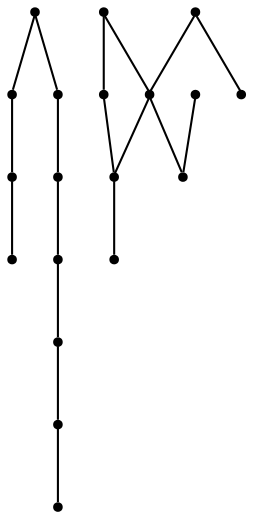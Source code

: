 graph {
  node [shape=point,comment="{\"directed\":false,\"doi\":\"10.1007/978-3-030-04414-5_2\",\"figure\":\"7 (2)\"}"]

  v0 [pos="852.494147590836,306.73274061337395"]
  v1 [pos="646.5686367598288,254.48129974405947"]
  v2 [pos="784.5583169517622,558.0083469613628"]
  v3 [pos="816.8874156732843,584.7632591293338"]
  v4 [pos="773.4106950335605,591.4506200371014"]
  v5 [pos="714.9930331091798,467.0739624177768"]
  v6 [pos="676.278560350583,308.78094613631765"]
  v7 [pos="812.5388104492823,338.492635798223"]
  v8 [pos="675.0856893258835,495.15522528934866"]
  v9 [pos="658.8299621226959,635.5654343900592"]
  v10 [pos="636.6576664919114,459.6863744361703"]
  v11 [pos="635.1835121015253,682.8609262601414"]
  v12 [pos="390.41010411448667,569.30990510589"]
  v13 [pos="601.1853763864775,639.9952036301529"]
  v14 [pos="572.8027020441228,289.31459215163136"]
  v15 [pos="440.8400036185664,468.44516625179983"]
  v16 [pos="433.8836930246389,529.3082015023493"]
  v17 [pos="401.0044988501644,410.3280995770457"]
  v18 [pos="352.1488101117184,491.05155730423115"]

  v0 -- v1 [id="-1",pos="852.494147590836,306.73274061337395 795.5142515848137,259.9424922724936 721.0898588038459,240.58965811922485 646.5686367598288,254.48129974405947"]
  v2 -- v3 [id="-2",pos="784.5583169517622,558.0083469613628 799.1439420554277,559.2823491416674 811.8626430096915,569.6671960974917 816.8874156732843,584.7632591293338"]
  v18 -- v17 [id="-3",pos="352.1488101117184,491.05155730423115 343.95897164852573,455.52128079237775 364.98731164492506,419.6576619832276 401.0044988501644,410.3280995770457"]
  v12 -- v18 [id="-4",pos="390.41010411448667,569.30990510589 360.30322982625324,554.2732965159332 344.7090606236902,521.9102089934129 352.1488101117184,491.05155730423115"]
  v4 -- v2 [id="-5",pos="773.4106950335605,591.4506200371014 768.6849628012966,579.5019781875111 772.7855890933813,565.0873600308214 784.5583169517622,558.0083469613628"]
  v17 -- v14 [id="-7",pos="401.0044988501644,410.3280995770457 426.0428754890856,336.5828923578514 495.63728282697366,287.34647525922696 572.8027020441228,289.31459215163136"]
  v15 -- v16 [id="-8",pos="440.8400036185664,468.44516625179983 436.11947768800155,470.5859871700438 432.8689331579113,473.22388855441267 430.1226765743742,476.349348156059 416.6830419344604,491.6474211665791 418.1874485145662,514.9425299303025 433.8836930246389,529.3082015023493"]
  v15 -- v10 [id="-9",pos="440.8400036185664,468.44516625179983 496.3624133481917,424.44174154437394 574.6790531764481,420.0786121493022 636.6576664919114,459.6863744361703"]
  v6 -- v7 [id="-10",pos="676.278560350583,308.78094613631765 723.6819134744655,289.87618227689256 778.1156338532372,301.1694740284305 812.5388104492823,338.492635798223"]
  v8 -- v5 [id="-11",pos="675.0856893258835,495.15522528934866 677.499616941427,477.37034307170507 692.9854314802328,464.4142663703532 714.9930331091798,467.0739624177768"]
  v9 -- v8 [id="-12",pos="658.8299621226959,635.5654343900592 649.4617666911435,588.4450072368915 654.3750529614074,540.3045866733821 675.0856893258835,495.15522528934866"]
  v14 -- v0 [id="-13",pos="572.8027020441228,289.31459215163136 666.4395562743953,266.330951537602 763.7967303676056,272.3984839918072 852.494147590836,306.73274061337395"]
  v10 -- v7 [id="-14",pos="636.6576664919114,459.6863744361703 677.5329372723006,397.6044515908818 740.7013534713094,353.2771273504586 812.5388104492823,338.492635798223"]
  v13 -- v10 [id="-15",pos="601.1853763864775,639.9952036301529 596.8867993500993,578.3518685721347 608.7553231597421,515.7968298519359 636.6576664919114,459.6863744361703"]
  v13 -- v9 [id="-16",pos="601.1853763864775,639.9952036301529 619.2945310974104,654.3255204752605 645.0486033260736,652.2502107214574 658.8299621226959,635.5654343900592"]
  v10 -- v8 [id="-17",pos="636.6576664919114,459.6863744361703 656.0628803323629,462.6848415755172 671.0902859679845,476.54103309195506 675.0856893258835,495.15522528934866"]
  v11 -- v4 [id="-18",pos="635.1835121015253,682.8609262601414 695.8191221381045,680.2501370550867 749.0401478029594,644.8490865213307 773.4106950335605,591.4506200371014"]
  v11 -- v12 [id="-19",pos="635.1835121015253,682.8609262601414 539.0775514062522,695.2106232934482 443.9373557018703,650.799935659109 390.41010411448667,569.30990510589"]
}